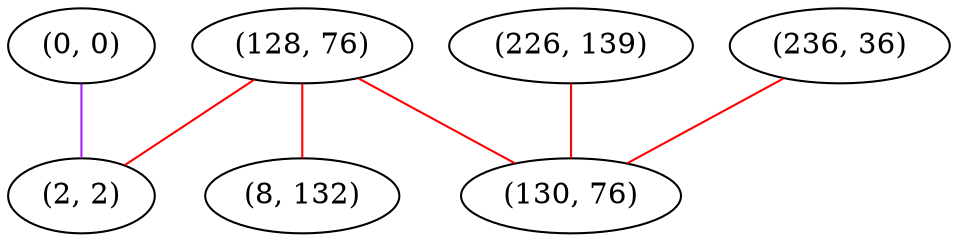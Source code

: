 graph "" {
"(0, 0)";
"(226, 139)";
"(128, 76)";
"(236, 36)";
"(130, 76)";
"(2, 2)";
"(8, 132)";
"(0, 0)" -- "(2, 2)"  [color=purple, key=0, weight=4];
"(226, 139)" -- "(130, 76)"  [color=red, key=0, weight=1];
"(128, 76)" -- "(8, 132)"  [color=red, key=0, weight=1];
"(128, 76)" -- "(130, 76)"  [color=red, key=0, weight=1];
"(128, 76)" -- "(2, 2)"  [color=red, key=0, weight=1];
"(236, 36)" -- "(130, 76)"  [color=red, key=0, weight=1];
}

